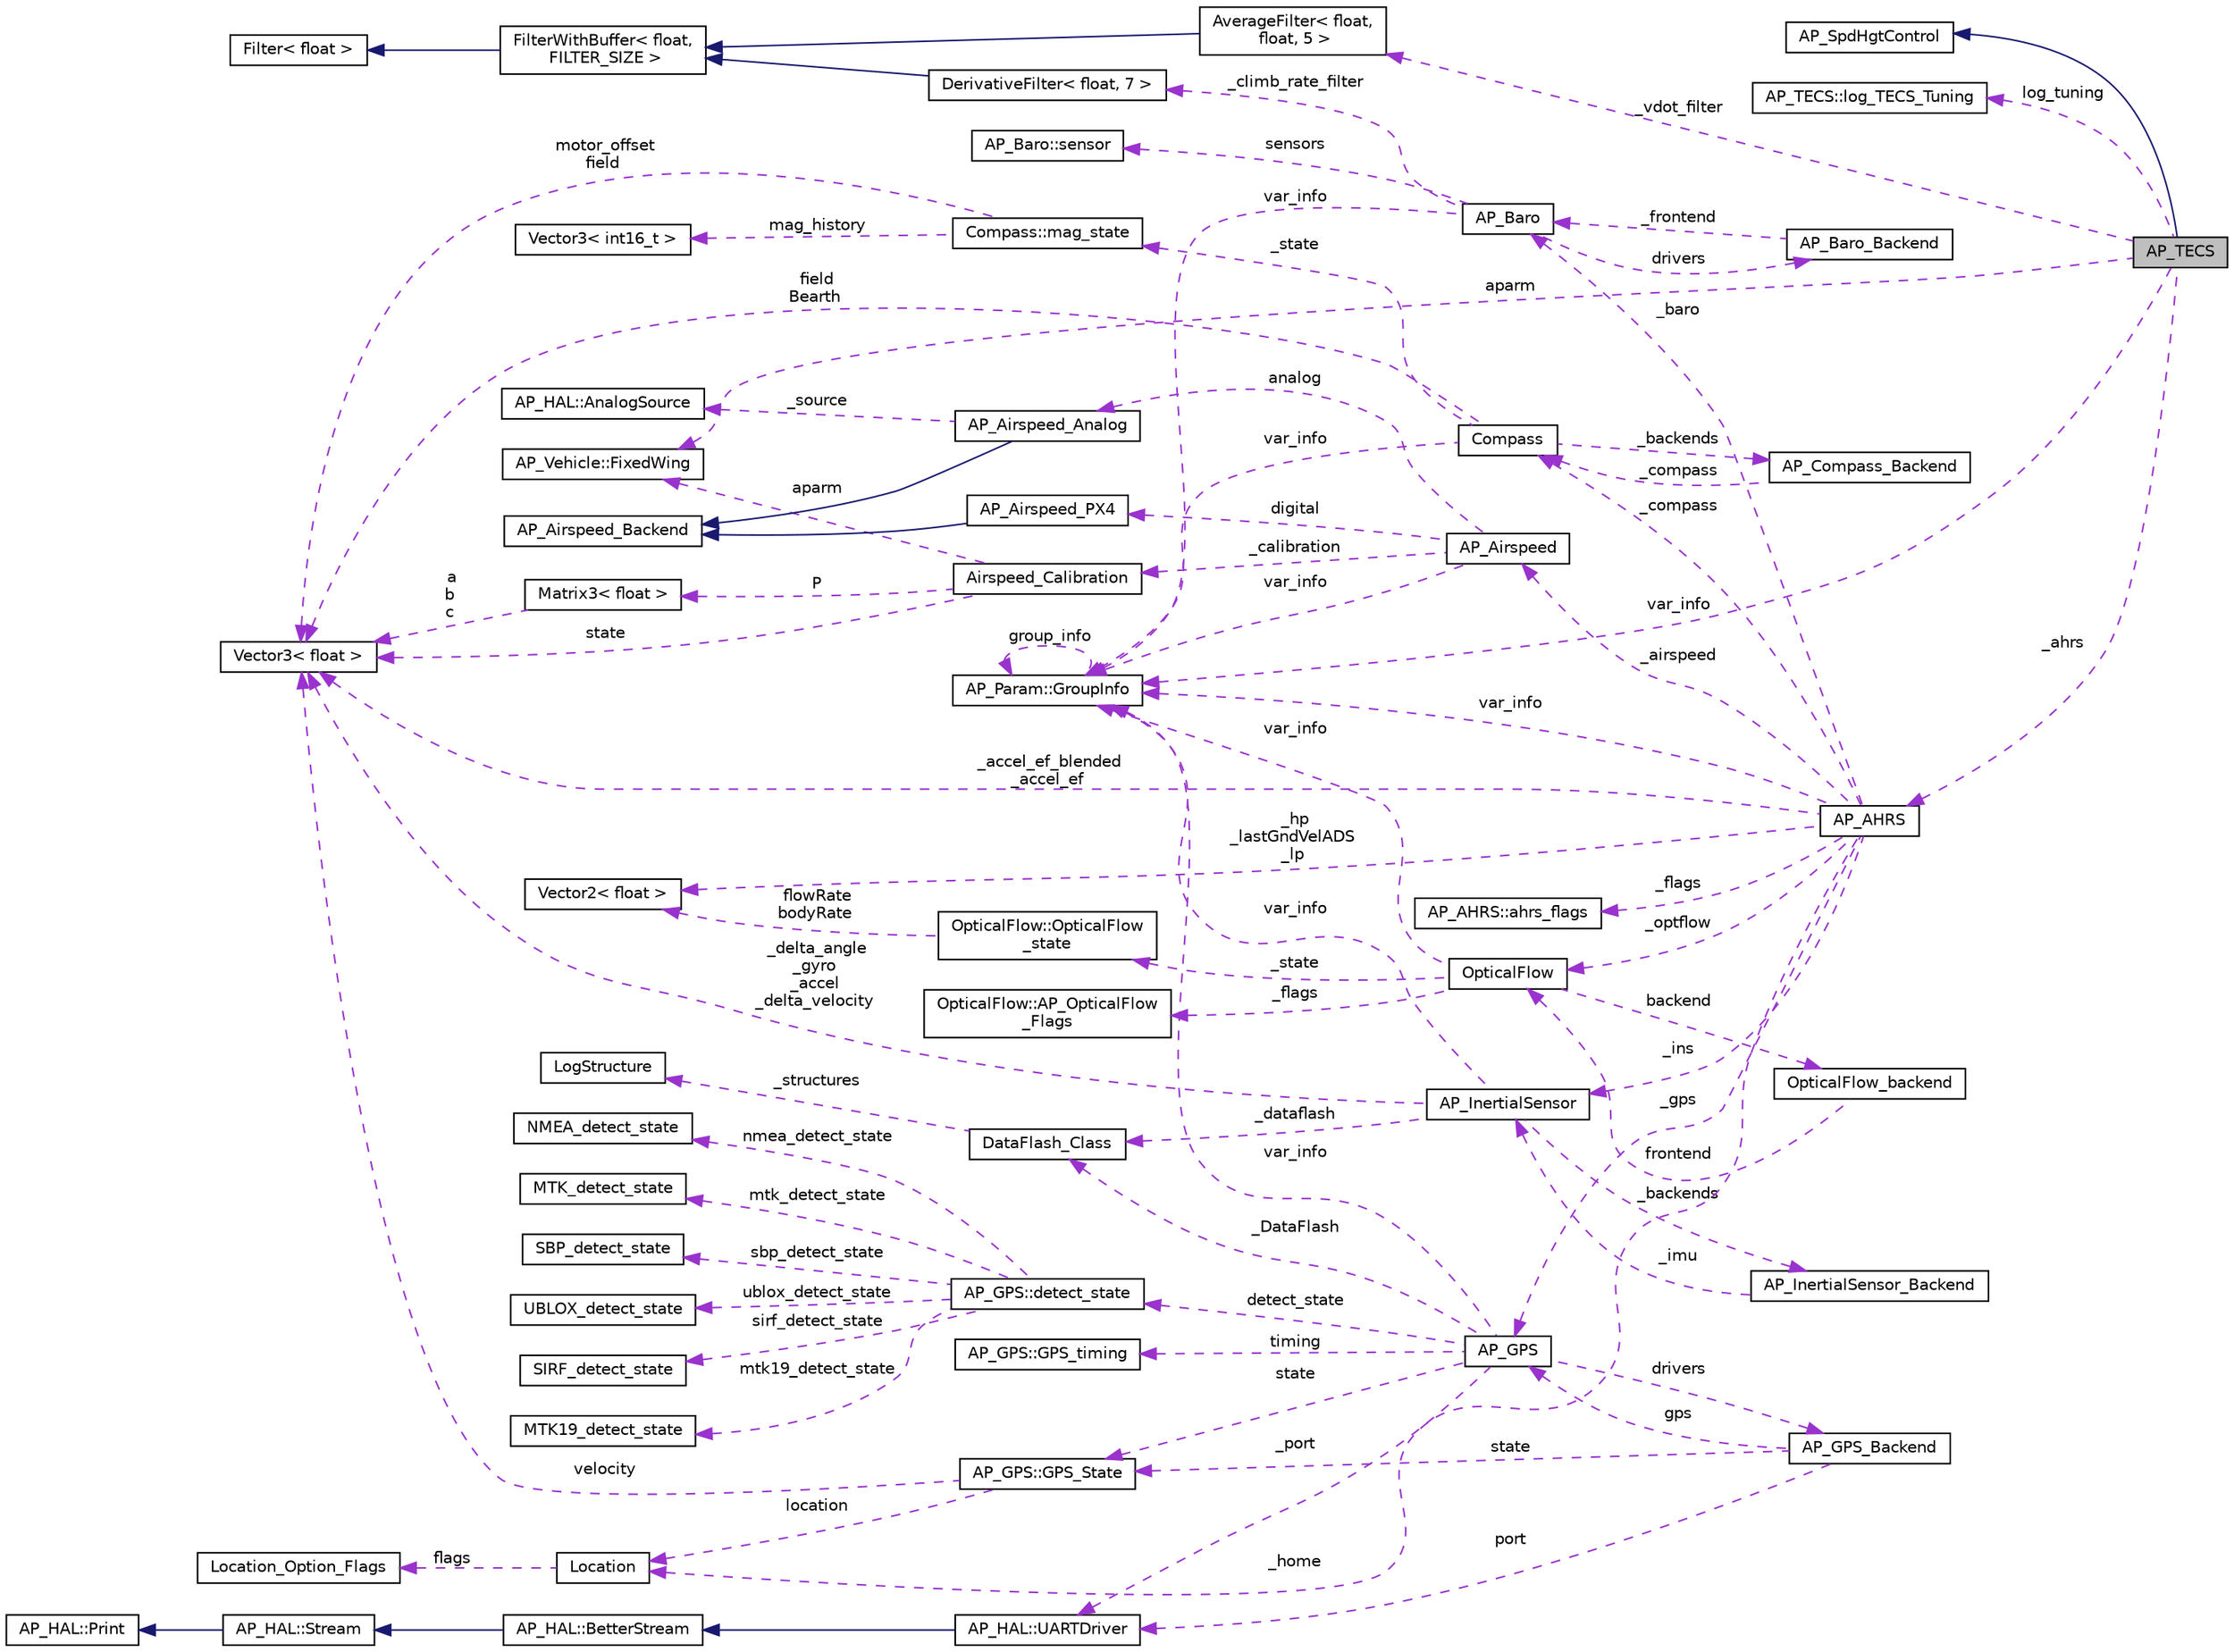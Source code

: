 digraph "AP_TECS"
{
 // INTERACTIVE_SVG=YES
  edge [fontname="Helvetica",fontsize="10",labelfontname="Helvetica",labelfontsize="10"];
  node [fontname="Helvetica",fontsize="10",shape=record];
  rankdir="LR";
  Node1 [label="AP_TECS",height=0.2,width=0.4,color="black", fillcolor="grey75", style="filled" fontcolor="black"];
  Node2 -> Node1 [dir="back",color="midnightblue",fontsize="10",style="solid",fontname="Helvetica"];
  Node2 [label="AP_SpdHgtControl",height=0.2,width=0.4,color="black", fillcolor="white", style="filled",URL="$classAP__SpdHgtControl.html"];
  Node3 -> Node1 [dir="back",color="darkorchid3",fontsize="10",style="dashed",label=" log_tuning" ,fontname="Helvetica"];
  Node3 [label="AP_TECS::log_TECS_Tuning",height=0.2,width=0.4,color="black", fillcolor="white", style="filled",URL="$structAP__TECS_1_1log__TECS__Tuning.html"];
  Node4 -> Node1 [dir="back",color="darkorchid3",fontsize="10",style="dashed",label=" _vdot_filter" ,fontname="Helvetica"];
  Node4 [label="AverageFilter\< float,\l float, 5 \>",height=0.2,width=0.4,color="black", fillcolor="white", style="filled",URL="$classAverageFilter.html"];
  Node5 -> Node4 [dir="back",color="midnightblue",fontsize="10",style="solid",fontname="Helvetica"];
  Node5 [label="FilterWithBuffer\< float,\l FILTER_SIZE \>",height=0.2,width=0.4,color="black", fillcolor="white", style="filled",URL="$classFilterWithBuffer.html"];
  Node6 -> Node5 [dir="back",color="midnightblue",fontsize="10",style="solid",fontname="Helvetica"];
  Node6 [label="Filter\< float \>",height=0.2,width=0.4,color="black", fillcolor="white", style="filled",URL="$classFilter.html"];
  Node7 -> Node1 [dir="back",color="darkorchid3",fontsize="10",style="dashed",label=" var_info" ,fontname="Helvetica"];
  Node7 [label="AP_Param::GroupInfo",height=0.2,width=0.4,color="black", fillcolor="white", style="filled",URL="$structAP__Param_1_1GroupInfo.html"];
  Node7 -> Node7 [dir="back",color="darkorchid3",fontsize="10",style="dashed",label=" group_info" ,fontname="Helvetica"];
  Node8 -> Node1 [dir="back",color="darkorchid3",fontsize="10",style="dashed",label=" aparm" ,fontname="Helvetica"];
  Node8 [label="AP_Vehicle::FixedWing",height=0.2,width=0.4,color="black", fillcolor="white", style="filled",URL="$structAP__Vehicle_1_1FixedWing.html"];
  Node9 -> Node1 [dir="back",color="darkorchid3",fontsize="10",style="dashed",label=" _ahrs" ,fontname="Helvetica"];
  Node9 [label="AP_AHRS",height=0.2,width=0.4,color="black", fillcolor="white", style="filled",URL="$classAP__AHRS.html"];
  Node10 -> Node9 [dir="back",color="darkorchid3",fontsize="10",style="dashed",label=" _flags" ,fontname="Helvetica"];
  Node10 [label="AP_AHRS::ahrs_flags",height=0.2,width=0.4,color="black", fillcolor="white", style="filled",URL="$structAP__AHRS_1_1ahrs__flags.html"];
  Node11 -> Node9 [dir="back",color="darkorchid3",fontsize="10",style="dashed",label=" _baro" ,fontname="Helvetica"];
  Node11 [label="AP_Baro",height=0.2,width=0.4,color="black", fillcolor="white", style="filled",URL="$classAP__Baro.html"];
  Node12 -> Node11 [dir="back",color="darkorchid3",fontsize="10",style="dashed",label=" sensors" ,fontname="Helvetica"];
  Node12 [label="AP_Baro::sensor",height=0.2,width=0.4,color="black", fillcolor="white", style="filled",URL="$structAP__Baro_1_1sensor.html"];
  Node13 -> Node11 [dir="back",color="darkorchid3",fontsize="10",style="dashed",label=" _climb_rate_filter" ,fontname="Helvetica"];
  Node13 [label="DerivativeFilter\< float, 7 \>",height=0.2,width=0.4,color="black", fillcolor="white", style="filled",URL="$classDerivativeFilter.html"];
  Node5 -> Node13 [dir="back",color="midnightblue",fontsize="10",style="solid",fontname="Helvetica"];
  Node7 -> Node11 [dir="back",color="darkorchid3",fontsize="10",style="dashed",label=" var_info" ,fontname="Helvetica"];
  Node14 -> Node11 [dir="back",color="darkorchid3",fontsize="10",style="dashed",label=" drivers" ,fontname="Helvetica"];
  Node14 [label="AP_Baro_Backend",height=0.2,width=0.4,color="black", fillcolor="white", style="filled",URL="$classAP__Baro__Backend.html",tooltip="-*- tab-width: 4; Mode: C++; c-basic-offset: 4; indent-tabs-mode: nil -*- "];
  Node11 -> Node14 [dir="back",color="darkorchid3",fontsize="10",style="dashed",label=" _frontend" ,fontname="Helvetica"];
  Node15 -> Node9 [dir="back",color="darkorchid3",fontsize="10",style="dashed",label=" _optflow" ,fontname="Helvetica"];
  Node15 [label="OpticalFlow",height=0.2,width=0.4,color="black", fillcolor="white", style="filled",URL="$classOpticalFlow.html"];
  Node7 -> Node15 [dir="back",color="darkorchid3",fontsize="10",style="dashed",label=" var_info" ,fontname="Helvetica"];
  Node16 -> Node15 [dir="back",color="darkorchid3",fontsize="10",style="dashed",label=" _state" ,fontname="Helvetica"];
  Node16 [label="OpticalFlow::OpticalFlow\l_state",height=0.2,width=0.4,color="black", fillcolor="white", style="filled",URL="$structOpticalFlow_1_1OpticalFlow__state.html"];
  Node17 -> Node16 [dir="back",color="darkorchid3",fontsize="10",style="dashed",label=" flowRate\nbodyRate" ,fontname="Helvetica"];
  Node17 [label="Vector2\< float \>",height=0.2,width=0.4,color="black", fillcolor="white", style="filled",URL="$structVector2.html"];
  Node18 -> Node15 [dir="back",color="darkorchid3",fontsize="10",style="dashed",label=" backend" ,fontname="Helvetica"];
  Node18 [label="OpticalFlow_backend",height=0.2,width=0.4,color="black", fillcolor="white", style="filled",URL="$classOpticalFlow__backend.html"];
  Node15 -> Node18 [dir="back",color="darkorchid3",fontsize="10",style="dashed",label=" frontend" ,fontname="Helvetica"];
  Node19 -> Node15 [dir="back",color="darkorchid3",fontsize="10",style="dashed",label=" _flags" ,fontname="Helvetica"];
  Node19 [label="OpticalFlow::AP_OpticalFlow\l_Flags",height=0.2,width=0.4,color="black", fillcolor="white", style="filled",URL="$structOpticalFlow_1_1AP__OpticalFlow__Flags.html"];
  Node7 -> Node9 [dir="back",color="darkorchid3",fontsize="10",style="dashed",label=" var_info" ,fontname="Helvetica"];
  Node20 -> Node9 [dir="back",color="darkorchid3",fontsize="10",style="dashed",label=" _accel_ef_blended\n_accel_ef" ,fontname="Helvetica"];
  Node20 [label="Vector3\< float \>",height=0.2,width=0.4,color="black", fillcolor="white", style="filled",URL="$classVector3.html"];
  Node21 -> Node9 [dir="back",color="darkorchid3",fontsize="10",style="dashed",label=" _ins" ,fontname="Helvetica"];
  Node21 [label="AP_InertialSensor",height=0.2,width=0.4,color="black", fillcolor="white", style="filled",URL="$classAP__InertialSensor.html"];
  Node22 -> Node21 [dir="back",color="darkorchid3",fontsize="10",style="dashed",label=" _backends" ,fontname="Helvetica"];
  Node22 [label="AP_InertialSensor_Backend",height=0.2,width=0.4,color="black", fillcolor="white", style="filled",URL="$classAP__InertialSensor__Backend.html"];
  Node21 -> Node22 [dir="back",color="darkorchid3",fontsize="10",style="dashed",label=" _imu" ,fontname="Helvetica"];
  Node23 -> Node21 [dir="back",color="darkorchid3",fontsize="10",style="dashed",label=" _dataflash" ,fontname="Helvetica"];
  Node23 [label="DataFlash_Class",height=0.2,width=0.4,color="black", fillcolor="white", style="filled",URL="$classDataFlash__Class.html",tooltip="-*- tab-width: 4; Mode: C++; c-basic-offset: 4; indent-tabs-mode: nil -*- "];
  Node24 -> Node23 [dir="back",color="darkorchid3",fontsize="10",style="dashed",label=" _structures" ,fontname="Helvetica"];
  Node24 [label="LogStructure",height=0.2,width=0.4,color="black", fillcolor="white", style="filled",URL="$structLogStructure.html"];
  Node7 -> Node21 [dir="back",color="darkorchid3",fontsize="10",style="dashed",label=" var_info" ,fontname="Helvetica"];
  Node20 -> Node21 [dir="back",color="darkorchid3",fontsize="10",style="dashed",label=" _delta_angle\n_gyro\n_accel\n_delta_velocity" ,fontname="Helvetica"];
  Node25 -> Node9 [dir="back",color="darkorchid3",fontsize="10",style="dashed",label=" _airspeed" ,fontname="Helvetica"];
  Node25 [label="AP_Airspeed",height=0.2,width=0.4,color="black", fillcolor="white", style="filled",URL="$classAP__Airspeed.html"];
  Node26 -> Node25 [dir="back",color="darkorchid3",fontsize="10",style="dashed",label=" analog" ,fontname="Helvetica"];
  Node26 [label="AP_Airspeed_Analog",height=0.2,width=0.4,color="black", fillcolor="white", style="filled",URL="$classAP__Airspeed__Analog.html",tooltip="-*- tab-width: 4; Mode: C++; c-basic-offset: 4; indent-tabs-mode: nil -*- "];
  Node27 -> Node26 [dir="back",color="midnightblue",fontsize="10",style="solid",fontname="Helvetica"];
  Node27 [label="AP_Airspeed_Backend",height=0.2,width=0.4,color="black", fillcolor="white", style="filled",URL="$classAP__Airspeed__Backend.html",tooltip="-*- tab-width: 4; Mode: C++; c-basic-offset: 4; indent-tabs-mode: nil -*- "];
  Node28 -> Node26 [dir="back",color="darkorchid3",fontsize="10",style="dashed",label=" _source" ,fontname="Helvetica"];
  Node28 [label="AP_HAL::AnalogSource",height=0.2,width=0.4,color="black", fillcolor="white", style="filled",URL="$classAP__HAL_1_1AnalogSource.html"];
  Node7 -> Node25 [dir="back",color="darkorchid3",fontsize="10",style="dashed",label=" var_info" ,fontname="Helvetica"];
  Node29 -> Node25 [dir="back",color="darkorchid3",fontsize="10",style="dashed",label=" digital" ,fontname="Helvetica"];
  Node29 [label="AP_Airspeed_PX4",height=0.2,width=0.4,color="black", fillcolor="white", style="filled",URL="$classAP__Airspeed__PX4.html",tooltip="-*- tab-width: 4; Mode: C++; c-basic-offset: 4; indent-tabs-mode: nil -*- "];
  Node27 -> Node29 [dir="back",color="midnightblue",fontsize="10",style="solid",fontname="Helvetica"];
  Node30 -> Node25 [dir="back",color="darkorchid3",fontsize="10",style="dashed",label=" _calibration" ,fontname="Helvetica"];
  Node30 [label="Airspeed_Calibration",height=0.2,width=0.4,color="black", fillcolor="white", style="filled",URL="$classAirspeed__Calibration.html",tooltip="-*- tab-width: 4; Mode: C++; c-basic-offset: 4; indent-tabs-mode: nil -*- "];
  Node31 -> Node30 [dir="back",color="darkorchid3",fontsize="10",style="dashed",label=" P" ,fontname="Helvetica"];
  Node31 [label="Matrix3\< float \>",height=0.2,width=0.4,color="black", fillcolor="white", style="filled",URL="$classMatrix3.html"];
  Node20 -> Node31 [dir="back",color="darkorchid3",fontsize="10",style="dashed",label=" a\nb\nc" ,fontname="Helvetica"];
  Node20 -> Node30 [dir="back",color="darkorchid3",fontsize="10",style="dashed",label=" state" ,fontname="Helvetica"];
  Node8 -> Node30 [dir="back",color="darkorchid3",fontsize="10",style="dashed",label=" aparm" ,fontname="Helvetica"];
  Node17 -> Node9 [dir="back",color="darkorchid3",fontsize="10",style="dashed",label=" _hp\n_lastGndVelADS\n_lp" ,fontname="Helvetica"];
  Node32 -> Node9 [dir="back",color="darkorchid3",fontsize="10",style="dashed",label=" _gps" ,fontname="Helvetica"];
  Node32 [label="AP_GPS",height=0.2,width=0.4,color="black", fillcolor="white", style="filled",URL="$classAP__GPS.html"];
  Node33 -> Node32 [dir="back",color="darkorchid3",fontsize="10",style="dashed",label=" detect_state" ,fontname="Helvetica"];
  Node33 [label="AP_GPS::detect_state",height=0.2,width=0.4,color="black", fillcolor="white", style="filled",URL="$structAP__GPS_1_1detect__state.html"];
  Node34 -> Node33 [dir="back",color="darkorchid3",fontsize="10",style="dashed",label=" sbp_detect_state" ,fontname="Helvetica"];
  Node34 [label="SBP_detect_state",height=0.2,width=0.4,color="black", fillcolor="white", style="filled",URL="$structSBP__detect__state.html"];
  Node35 -> Node33 [dir="back",color="darkorchid3",fontsize="10",style="dashed",label=" ublox_detect_state" ,fontname="Helvetica"];
  Node35 [label="UBLOX_detect_state",height=0.2,width=0.4,color="black", fillcolor="white", style="filled",URL="$structUBLOX__detect__state.html"];
  Node36 -> Node33 [dir="back",color="darkorchid3",fontsize="10",style="dashed",label=" sirf_detect_state" ,fontname="Helvetica"];
  Node36 [label="SIRF_detect_state",height=0.2,width=0.4,color="black", fillcolor="white", style="filled",URL="$structSIRF__detect__state.html"];
  Node37 -> Node33 [dir="back",color="darkorchid3",fontsize="10",style="dashed",label=" mtk19_detect_state" ,fontname="Helvetica"];
  Node37 [label="MTK19_detect_state",height=0.2,width=0.4,color="black", fillcolor="white", style="filled",URL="$structMTK19__detect__state.html"];
  Node38 -> Node33 [dir="back",color="darkorchid3",fontsize="10",style="dashed",label=" nmea_detect_state" ,fontname="Helvetica"];
  Node38 [label="NMEA_detect_state",height=0.2,width=0.4,color="black", fillcolor="white", style="filled",URL="$structNMEA__detect__state.html"];
  Node39 -> Node33 [dir="back",color="darkorchid3",fontsize="10",style="dashed",label=" mtk_detect_state" ,fontname="Helvetica"];
  Node39 [label="MTK_detect_state",height=0.2,width=0.4,color="black", fillcolor="white", style="filled",URL="$structMTK__detect__state.html"];
  Node40 -> Node32 [dir="back",color="darkorchid3",fontsize="10",style="dashed",label=" timing" ,fontname="Helvetica"];
  Node40 [label="AP_GPS::GPS_timing",height=0.2,width=0.4,color="black", fillcolor="white", style="filled",URL="$structAP__GPS_1_1GPS__timing.html"];
  Node41 -> Node32 [dir="back",color="darkorchid3",fontsize="10",style="dashed",label=" drivers" ,fontname="Helvetica"];
  Node41 [label="AP_GPS_Backend",height=0.2,width=0.4,color="black", fillcolor="white", style="filled",URL="$classAP__GPS__Backend.html"];
  Node42 -> Node41 [dir="back",color="darkorchid3",fontsize="10",style="dashed",label=" port" ,fontname="Helvetica"];
  Node42 [label="AP_HAL::UARTDriver",height=0.2,width=0.4,color="black", fillcolor="white", style="filled",URL="$classAP__HAL_1_1UARTDriver.html"];
  Node43 -> Node42 [dir="back",color="midnightblue",fontsize="10",style="solid",fontname="Helvetica"];
  Node43 [label="AP_HAL::BetterStream",height=0.2,width=0.4,color="black", fillcolor="white", style="filled",URL="$classAP__HAL_1_1BetterStream.html"];
  Node44 -> Node43 [dir="back",color="midnightblue",fontsize="10",style="solid",fontname="Helvetica"];
  Node44 [label="AP_HAL::Stream",height=0.2,width=0.4,color="black", fillcolor="white", style="filled",URL="$classAP__HAL_1_1Stream.html"];
  Node45 -> Node44 [dir="back",color="midnightblue",fontsize="10",style="solid",fontname="Helvetica"];
  Node45 [label="AP_HAL::Print",height=0.2,width=0.4,color="black", fillcolor="white", style="filled",URL="$classAP__HAL_1_1Print.html"];
  Node32 -> Node41 [dir="back",color="darkorchid3",fontsize="10",style="dashed",label=" gps" ,fontname="Helvetica"];
  Node46 -> Node41 [dir="back",color="darkorchid3",fontsize="10",style="dashed",label=" state" ,fontname="Helvetica"];
  Node46 [label="AP_GPS::GPS_State",height=0.2,width=0.4,color="black", fillcolor="white", style="filled",URL="$structAP__GPS_1_1GPS__State.html"];
  Node20 -> Node46 [dir="back",color="darkorchid3",fontsize="10",style="dashed",label=" velocity" ,fontname="Helvetica"];
  Node47 -> Node46 [dir="back",color="darkorchid3",fontsize="10",style="dashed",label=" location" ,fontname="Helvetica"];
  Node47 [label="Location",height=0.2,width=0.4,color="black", fillcolor="white", style="filled",URL="$structLocation.html"];
  Node48 -> Node47 [dir="back",color="darkorchid3",fontsize="10",style="dashed",label=" flags" ,fontname="Helvetica"];
  Node48 [label="Location_Option_Flags",height=0.2,width=0.4,color="black", fillcolor="white", style="filled",URL="$structLocation__Option__Flags.html"];
  Node23 -> Node32 [dir="back",color="darkorchid3",fontsize="10",style="dashed",label=" _DataFlash" ,fontname="Helvetica"];
  Node42 -> Node32 [dir="back",color="darkorchid3",fontsize="10",style="dashed",label=" _port" ,fontname="Helvetica"];
  Node7 -> Node32 [dir="back",color="darkorchid3",fontsize="10",style="dashed",label=" var_info" ,fontname="Helvetica"];
  Node46 -> Node32 [dir="back",color="darkorchid3",fontsize="10",style="dashed",label=" state" ,fontname="Helvetica"];
  Node47 -> Node9 [dir="back",color="darkorchid3",fontsize="10",style="dashed",label=" _home" ,fontname="Helvetica"];
  Node49 -> Node9 [dir="back",color="darkorchid3",fontsize="10",style="dashed",label=" _compass" ,fontname="Helvetica"];
  Node49 [label="Compass",height=0.2,width=0.4,color="black", fillcolor="white", style="filled",URL="$classCompass.html"];
  Node7 -> Node49 [dir="back",color="darkorchid3",fontsize="10",style="dashed",label=" var_info" ,fontname="Helvetica"];
  Node20 -> Node49 [dir="back",color="darkorchid3",fontsize="10",style="dashed",label=" field\nBearth" ,fontname="Helvetica"];
  Node50 -> Node49 [dir="back",color="darkorchid3",fontsize="10",style="dashed",label=" _backends" ,fontname="Helvetica"];
  Node50 [label="AP_Compass_Backend",height=0.2,width=0.4,color="black", fillcolor="white", style="filled",URL="$classAP__Compass__Backend.html"];
  Node49 -> Node50 [dir="back",color="darkorchid3",fontsize="10",style="dashed",label=" _compass" ,fontname="Helvetica"];
  Node51 -> Node49 [dir="back",color="darkorchid3",fontsize="10",style="dashed",label=" _state" ,fontname="Helvetica"];
  Node51 [label="Compass::mag_state",height=0.2,width=0.4,color="black", fillcolor="white", style="filled",URL="$structCompass_1_1mag__state.html"];
  Node20 -> Node51 [dir="back",color="darkorchid3",fontsize="10",style="dashed",label=" motor_offset\nfield" ,fontname="Helvetica"];
  Node52 -> Node51 [dir="back",color="darkorchid3",fontsize="10",style="dashed",label=" mag_history" ,fontname="Helvetica"];
  Node52 [label="Vector3\< int16_t \>",height=0.2,width=0.4,color="black", fillcolor="white", style="filled",URL="$classVector3.html"];
}
